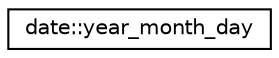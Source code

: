digraph "Graphical Class Hierarchy"
{
 // LATEX_PDF_SIZE
  edge [fontname="Helvetica",fontsize="10",labelfontname="Helvetica",labelfontsize="10"];
  node [fontname="Helvetica",fontsize="10",shape=record];
  rankdir="LR";
  Node0 [label="date::year_month_day",height=0.2,width=0.4,color="black", fillcolor="white", style="filled",URL="$classdate_1_1year__month__day.html",tooltip=" "];
}
